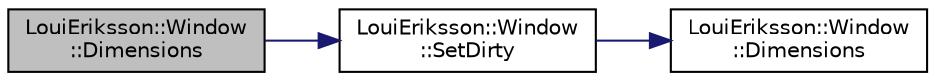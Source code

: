 digraph "LouiEriksson::Window::Dimensions"
{
 // LATEX_PDF_SIZE
  edge [fontname="Helvetica",fontsize="10",labelfontname="Helvetica",labelfontsize="10"];
  node [fontname="Helvetica",fontsize="10",shape=record];
  rankdir="LR";
  Node1 [label="LouiEriksson::Window\l::Dimensions",height=0.2,width=0.4,color="black", fillcolor="grey75", style="filled", fontcolor="black",tooltip=" "];
  Node1 -> Node2 [color="midnightblue",fontsize="10",style="solid",fontname="Helvetica"];
  Node2 [label="LouiEriksson::Window\l::SetDirty",height=0.2,width=0.4,color="black", fillcolor="white", style="filled",URL="$class_loui_eriksson_1_1_window.html#aa991dac09f9e3b4cfbb689d0b0417ac9",tooltip=" "];
  Node2 -> Node3 [color="midnightblue",fontsize="10",style="solid",fontname="Helvetica"];
  Node3 [label="LouiEriksson::Window\l::Dimensions",height=0.2,width=0.4,color="black", fillcolor="white", style="filled",URL="$class_loui_eriksson_1_1_window.html#ad4cc2a891451e37bf38afc042e6da9e8",tooltip="Returns the window's x,y dimensions as a c-style array."];
}
